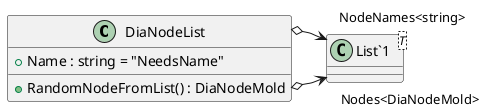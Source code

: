 @startuml
class DiaNodeList {
    + Name : string = "NeedsName"
    + RandomNodeFromList() : DiaNodeMold
}
class "List`1"<T> {
}
DiaNodeList o-> "Nodes<DiaNodeMold>" "List`1"
DiaNodeList o-> "NodeNames<string>" "List`1"
@enduml
